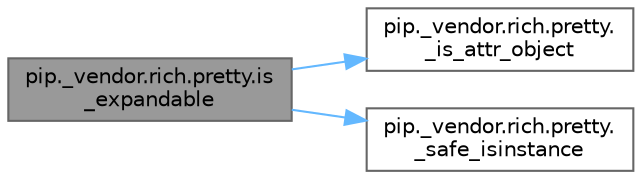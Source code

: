 digraph "pip._vendor.rich.pretty.is_expandable"
{
 // LATEX_PDF_SIZE
  bgcolor="transparent";
  edge [fontname=Helvetica,fontsize=10,labelfontname=Helvetica,labelfontsize=10];
  node [fontname=Helvetica,fontsize=10,shape=box,height=0.2,width=0.4];
  rankdir="LR";
  Node1 [id="Node000001",label="pip._vendor.rich.pretty.is\l_expandable",height=0.2,width=0.4,color="gray40", fillcolor="grey60", style="filled", fontcolor="black",tooltip=" "];
  Node1 -> Node2 [id="edge1_Node000001_Node000002",color="steelblue1",style="solid",tooltip=" "];
  Node2 [id="Node000002",label="pip._vendor.rich.pretty.\l_is_attr_object",height=0.2,width=0.4,color="grey40", fillcolor="white", style="filled",URL="$namespacepip_1_1__vendor_1_1rich_1_1pretty.html#a04b4a225f822b3b3a54b7f9aede8a843",tooltip=" "];
  Node1 -> Node3 [id="edge2_Node000001_Node000003",color="steelblue1",style="solid",tooltip=" "];
  Node3 [id="Node000003",label="pip._vendor.rich.pretty.\l_safe_isinstance",height=0.2,width=0.4,color="grey40", fillcolor="white", style="filled",URL="$namespacepip_1_1__vendor_1_1rich_1_1pretty.html#ab72d8b3de5c9dff3a7de98e5f4761f11",tooltip=" "];
}
